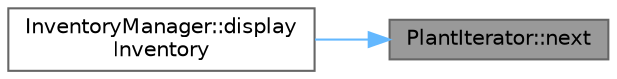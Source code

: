 digraph "PlantIterator::next"
{
 // INTERACTIVE_SVG=YES
 // LATEX_PDF_SIZE
  bgcolor="transparent";
  edge [fontname=Helvetica,fontsize=10,labelfontname=Helvetica,labelfontsize=10];
  node [fontname=Helvetica,fontsize=10,shape=box,height=0.2,width=0.4];
  rankdir="RL";
  Node1 [id="Node000001",label="PlantIterator::next",height=0.2,width=0.4,color="gray40", fillcolor="grey60", style="filled", fontcolor="black",tooltip="Advances the iterator to the next element."];
  Node1 -> Node2 [id="edge1_Node000001_Node000002",dir="back",color="steelblue1",style="solid",tooltip=" "];
  Node2 [id="Node000002",label="InventoryManager::display\lInventory",height=0.2,width=0.4,color="grey40", fillcolor="white", style="filled",URL="$class_inventory_manager.html#a7042c4fe7b95a2eac8cbb55afd309029",tooltip="Displays all plants in the inventory using iteration."];
}
